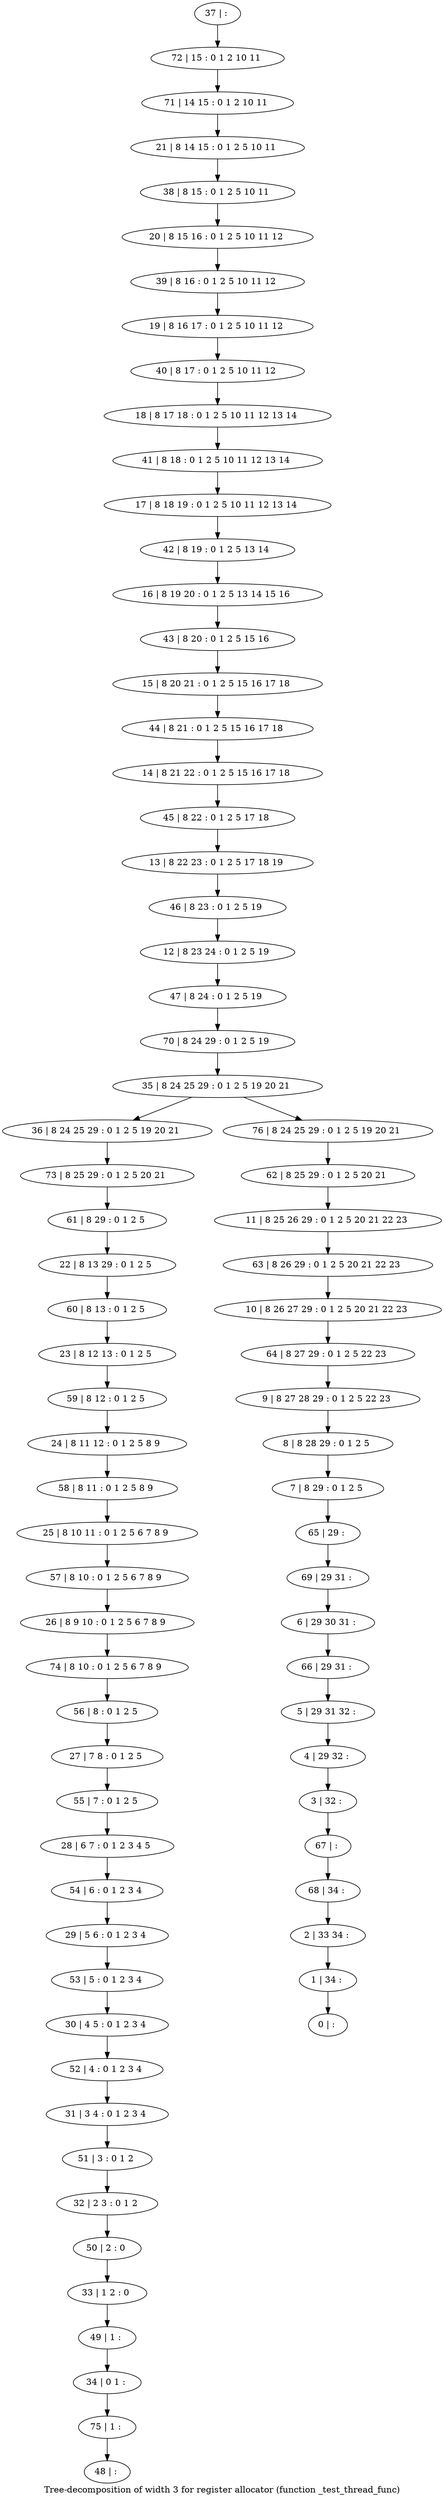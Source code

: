 digraph G {
graph [label="Tree-decomposition of width 3 for register allocator (function _test_thread_func)"]
0[label="0 | : "];
1[label="1 | 34 : "];
2[label="2 | 33 34 : "];
3[label="3 | 32 : "];
4[label="4 | 29 32 : "];
5[label="5 | 29 31 32 : "];
6[label="6 | 29 30 31 : "];
7[label="7 | 8 29 : 0 1 2 5 "];
8[label="8 | 8 28 29 : 0 1 2 5 "];
9[label="9 | 8 27 28 29 : 0 1 2 5 22 23 "];
10[label="10 | 8 26 27 29 : 0 1 2 5 20 21 22 23 "];
11[label="11 | 8 25 26 29 : 0 1 2 5 20 21 22 23 "];
12[label="12 | 8 23 24 : 0 1 2 5 19 "];
13[label="13 | 8 22 23 : 0 1 2 5 17 18 19 "];
14[label="14 | 8 21 22 : 0 1 2 5 15 16 17 18 "];
15[label="15 | 8 20 21 : 0 1 2 5 15 16 17 18 "];
16[label="16 | 8 19 20 : 0 1 2 5 13 14 15 16 "];
17[label="17 | 8 18 19 : 0 1 2 5 10 11 12 13 14 "];
18[label="18 | 8 17 18 : 0 1 2 5 10 11 12 13 14 "];
19[label="19 | 8 16 17 : 0 1 2 5 10 11 12 "];
20[label="20 | 8 15 16 : 0 1 2 5 10 11 12 "];
21[label="21 | 8 14 15 : 0 1 2 5 10 11 "];
22[label="22 | 8 13 29 : 0 1 2 5 "];
23[label="23 | 8 12 13 : 0 1 2 5 "];
24[label="24 | 8 11 12 : 0 1 2 5 8 9 "];
25[label="25 | 8 10 11 : 0 1 2 5 6 7 8 9 "];
26[label="26 | 8 9 10 : 0 1 2 5 6 7 8 9 "];
27[label="27 | 7 8 : 0 1 2 5 "];
28[label="28 | 6 7 : 0 1 2 3 4 5 "];
29[label="29 | 5 6 : 0 1 2 3 4 "];
30[label="30 | 4 5 : 0 1 2 3 4 "];
31[label="31 | 3 4 : 0 1 2 3 4 "];
32[label="32 | 2 3 : 0 1 2 "];
33[label="33 | 1 2 : 0 "];
34[label="34 | 0 1 : "];
35[label="35 | 8 24 25 29 : 0 1 2 5 19 20 21 "];
36[label="36 | 8 24 25 29 : 0 1 2 5 19 20 21 "];
37[label="37 | : "];
38[label="38 | 8 15 : 0 1 2 5 10 11 "];
39[label="39 | 8 16 : 0 1 2 5 10 11 12 "];
40[label="40 | 8 17 : 0 1 2 5 10 11 12 "];
41[label="41 | 8 18 : 0 1 2 5 10 11 12 13 14 "];
42[label="42 | 8 19 : 0 1 2 5 13 14 "];
43[label="43 | 8 20 : 0 1 2 5 15 16 "];
44[label="44 | 8 21 : 0 1 2 5 15 16 17 18 "];
45[label="45 | 8 22 : 0 1 2 5 17 18 "];
46[label="46 | 8 23 : 0 1 2 5 19 "];
47[label="47 | 8 24 : 0 1 2 5 19 "];
48[label="48 | : "];
49[label="49 | 1 : "];
50[label="50 | 2 : 0 "];
51[label="51 | 3 : 0 1 2 "];
52[label="52 | 4 : 0 1 2 3 4 "];
53[label="53 | 5 : 0 1 2 3 4 "];
54[label="54 | 6 : 0 1 2 3 4 "];
55[label="55 | 7 : 0 1 2 5 "];
56[label="56 | 8 : 0 1 2 5 "];
57[label="57 | 8 10 : 0 1 2 5 6 7 8 9 "];
58[label="58 | 8 11 : 0 1 2 5 8 9 "];
59[label="59 | 8 12 : 0 1 2 5 "];
60[label="60 | 8 13 : 0 1 2 5 "];
61[label="61 | 8 29 : 0 1 2 5 "];
62[label="62 | 8 25 29 : 0 1 2 5 20 21 "];
63[label="63 | 8 26 29 : 0 1 2 5 20 21 22 23 "];
64[label="64 | 8 27 29 : 0 1 2 5 22 23 "];
65[label="65 | 29 : "];
66[label="66 | 29 31 : "];
67[label="67 | : "];
68[label="68 | 34 : "];
69[label="69 | 29 31 : "];
70[label="70 | 8 24 29 : 0 1 2 5 19 "];
71[label="71 | 14 15 : 0 1 2 10 11 "];
72[label="72 | 15 : 0 1 2 10 11 "];
73[label="73 | 8 25 29 : 0 1 2 5 20 21 "];
74[label="74 | 8 10 : 0 1 2 5 6 7 8 9 "];
75[label="75 | 1 : "];
76[label="76 | 8 24 25 29 : 0 1 2 5 19 20 21 "];
49->34 ;
33->49 ;
50->33 ;
32->50 ;
51->32 ;
31->51 ;
52->31 ;
30->52 ;
53->30 ;
29->53 ;
54->29 ;
28->54 ;
55->28 ;
27->55 ;
56->27 ;
57->26 ;
25->57 ;
58->25 ;
24->58 ;
59->24 ;
23->59 ;
60->23 ;
22->60 ;
61->22 ;
73->61 ;
36->73 ;
74->56 ;
26->74 ;
75->48 ;
34->75 ;
37->72 ;
72->71 ;
71->21 ;
21->38 ;
38->20 ;
20->39 ;
39->19 ;
19->40 ;
40->18 ;
18->41 ;
41->17 ;
17->42 ;
42->16 ;
16->43 ;
43->15 ;
15->44 ;
44->14 ;
14->45 ;
45->13 ;
13->46 ;
46->12 ;
12->47 ;
47->70 ;
70->35 ;
62->11 ;
11->63 ;
63->10 ;
10->64 ;
64->9 ;
9->8 ;
8->7 ;
7->65 ;
65->69 ;
69->6 ;
6->66 ;
66->5 ;
5->4 ;
4->3 ;
3->67 ;
67->68 ;
68->2 ;
2->1 ;
1->0 ;
76->62 ;
35->36 ;
35->76 ;
}
